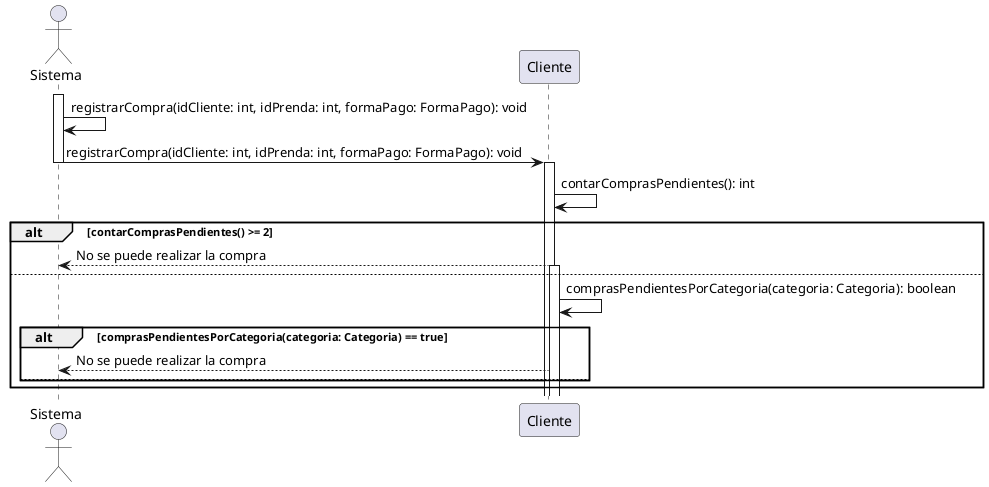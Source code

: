 @startuml
actor Sistema
activate Sistema
Sistema -> Sistema: registrarCompra(idCliente: int, idPrenda: int, formaPago: FormaPago): void
Sistema -> Cliente: registrarCompra(idCliente: int, idPrenda: int, formaPago: FormaPago): void
deactivate Sistema

activate Cliente
Cliente -> Cliente: contarComprasPendientes(): int
alt contarComprasPendientes() >= 2
    Cliente --> Sistema: No se puede realizar la compra
else
    activate Cliente
    Cliente -> Cliente: comprasPendientesPorCategoria(categoria: Categoria): boolean
    alt comprasPendientesPorCategoria(categoria: Categoria) == true
        Cliente --> Sistema: No se puede realizar la compra
    else

    end
end
@enduml
